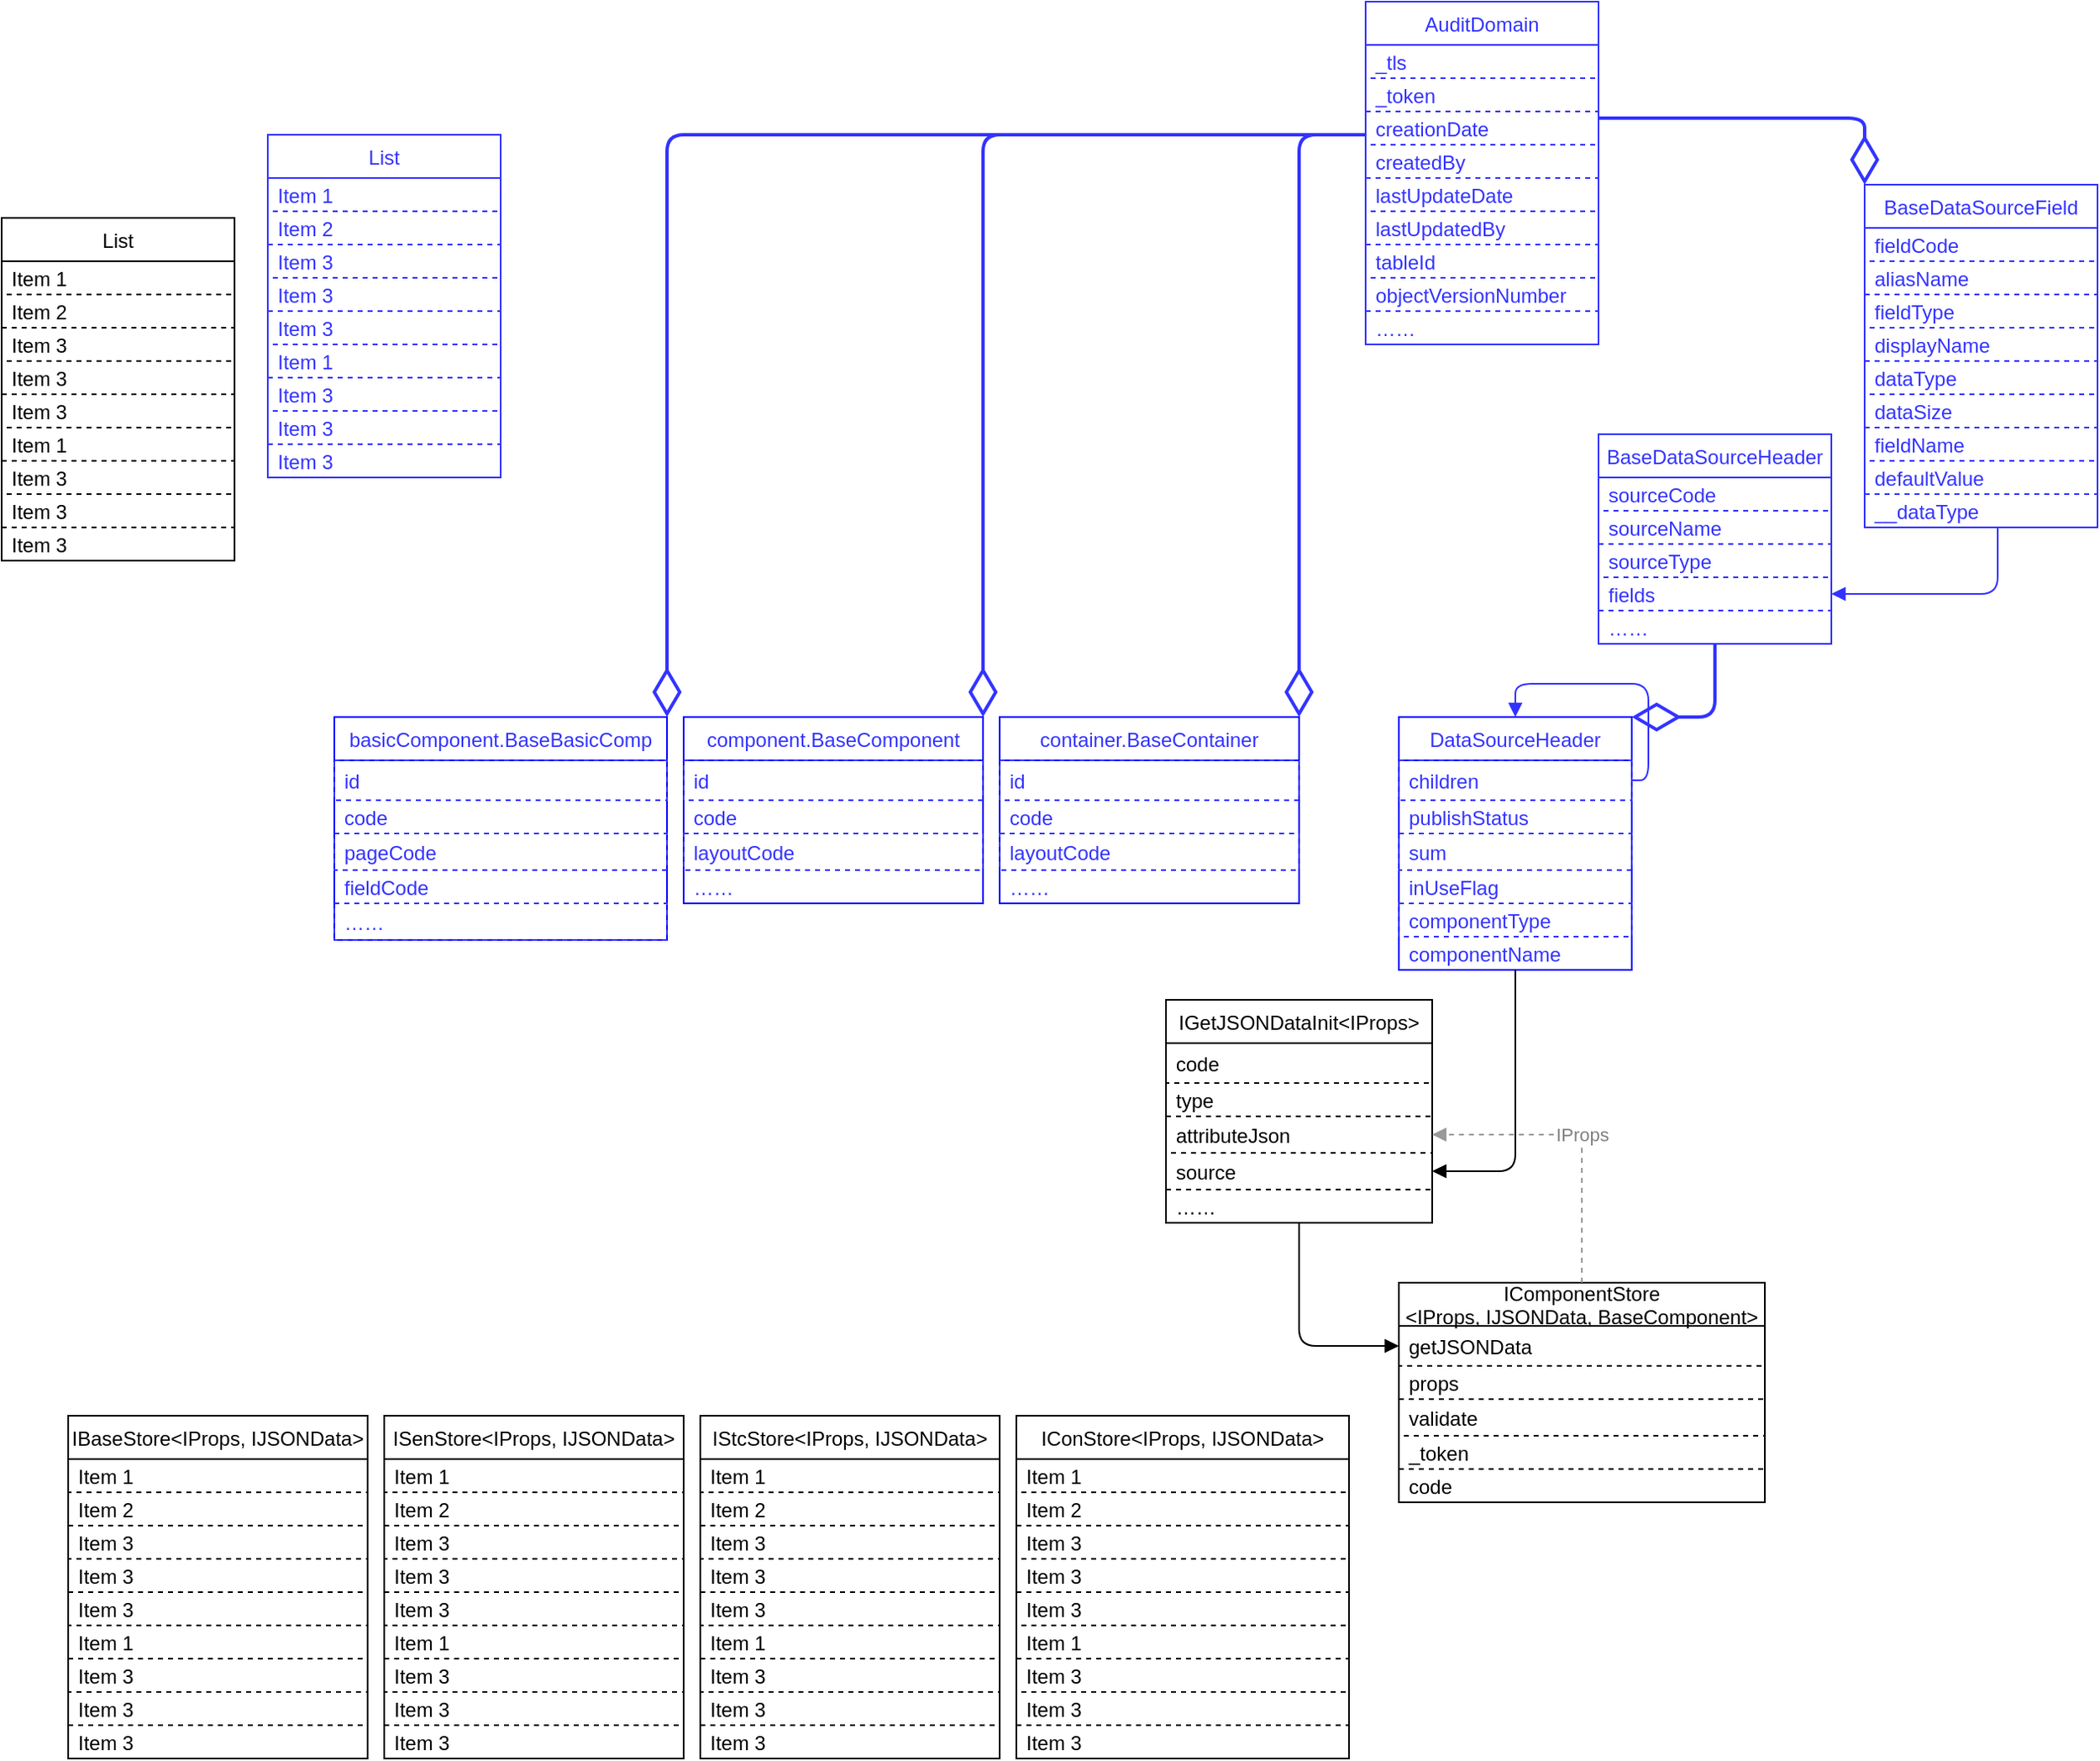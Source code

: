 <mxfile version="14.1.2" type="github">
  <diagram id="7AuxMojkvwGw2Cx3bqcZ" name="Page-1">
    <mxGraphModel dx="2247" dy="1885" grid="1" gridSize="10" guides="1" tooltips="1" connect="1" arrows="1" fold="1" page="1" pageScale="1" pageWidth="827" pageHeight="1169" math="0" shadow="0">
      <root>
        <mxCell id="0" />
        <mxCell id="1" parent="0" />
        <mxCell id="WyFafbCMrrmnB4Sx1nhN-28" value="List" style="swimlane;fontStyle=0;childLayout=stackLayout;horizontal=1;startSize=26;fillColor=none;horizontalStack=0;resizeParent=1;resizeParentMax=0;resizeLast=0;collapsible=1;marginBottom=0;" parent="1" vertex="1">
          <mxGeometry x="-480" y="-140" width="140" height="206" as="geometry" />
        </mxCell>
        <mxCell id="WyFafbCMrrmnB4Sx1nhN-29" value="Item 1" style="text;fillColor=none;align=left;verticalAlign=middle;spacingLeft=4;spacingRight=4;overflow=hidden;rotatable=0;points=[[0,0.5],[1,0.5]];portConstraint=eastwest;dashed=1;strokeColor=#000000;" parent="WyFafbCMrrmnB4Sx1nhN-28" vertex="1">
          <mxGeometry y="26" width="140" height="20" as="geometry" />
        </mxCell>
        <mxCell id="WyFafbCMrrmnB4Sx1nhN-30" value="Item 2" style="text;strokeColor=none;fillColor=none;align=left;verticalAlign=middle;spacingLeft=4;spacingRight=4;overflow=hidden;rotatable=0;points=[[0,0.5],[1,0.5]];portConstraint=eastwest;" parent="WyFafbCMrrmnB4Sx1nhN-28" vertex="1">
          <mxGeometry y="46" width="140" height="20" as="geometry" />
        </mxCell>
        <mxCell id="WyFafbCMrrmnB4Sx1nhN-31" value="Item 3" style="text;fillColor=none;align=left;verticalAlign=middle;spacingLeft=4;spacingRight=4;overflow=hidden;rotatable=0;points=[[0,0.5],[1,0.5]];portConstraint=eastwest;dashed=1;strokeColor=#000000;" parent="WyFafbCMrrmnB4Sx1nhN-28" vertex="1">
          <mxGeometry y="66" width="140" height="20" as="geometry" />
        </mxCell>
        <mxCell id="WyFafbCMrrmnB4Sx1nhN-37" value="Item 3" style="text;strokeColor=none;fillColor=none;align=left;verticalAlign=middle;spacingLeft=4;spacingRight=4;overflow=hidden;rotatable=0;points=[[0,0.5],[1,0.5]];portConstraint=eastwest;" parent="WyFafbCMrrmnB4Sx1nhN-28" vertex="1">
          <mxGeometry y="86" width="140" height="20" as="geometry" />
        </mxCell>
        <mxCell id="WyFafbCMrrmnB4Sx1nhN-38" value="Item 3" style="text;fillColor=none;align=left;verticalAlign=middle;spacingLeft=4;spacingRight=4;overflow=hidden;rotatable=0;points=[[0,0.5],[1,0.5]];portConstraint=eastwest;dashed=1;strokeColor=#000000;" parent="WyFafbCMrrmnB4Sx1nhN-28" vertex="1">
          <mxGeometry y="106" width="140" height="20" as="geometry" />
        </mxCell>
        <mxCell id="WyFafbCMrrmnB4Sx1nhN-87" value="Item 1" style="text;strokeColor=none;fillColor=none;align=left;verticalAlign=middle;spacingLeft=4;spacingRight=4;overflow=hidden;rotatable=0;points=[[0,0.5],[1,0.5]];portConstraint=eastwest;dashed=1;" parent="WyFafbCMrrmnB4Sx1nhN-28" vertex="1">
          <mxGeometry y="126" width="140" height="20" as="geometry" />
        </mxCell>
        <mxCell id="WyFafbCMrrmnB4Sx1nhN-88" value="Item 3" style="text;fillColor=none;align=left;verticalAlign=middle;spacingLeft=4;spacingRight=4;overflow=hidden;rotatable=0;points=[[0,0.5],[1,0.5]];portConstraint=eastwest;dashed=1;strokeColor=#000000;" parent="WyFafbCMrrmnB4Sx1nhN-28" vertex="1">
          <mxGeometry y="146" width="140" height="20" as="geometry" />
        </mxCell>
        <mxCell id="WyFafbCMrrmnB4Sx1nhN-39" value="Item 3" style="text;strokeColor=none;fillColor=none;align=left;verticalAlign=middle;spacingLeft=4;spacingRight=4;overflow=hidden;rotatable=0;points=[[0,0.5],[1,0.5]];portConstraint=eastwest;" parent="WyFafbCMrrmnB4Sx1nhN-28" vertex="1">
          <mxGeometry y="166" width="140" height="20" as="geometry" />
        </mxCell>
        <mxCell id="WyFafbCMrrmnB4Sx1nhN-52" value="Item 3" style="text;fillColor=none;align=left;verticalAlign=middle;spacingLeft=4;spacingRight=4;overflow=hidden;rotatable=0;points=[[0,0.5],[1,0.5]];portConstraint=eastwest;dashed=1;strokeColor=#000000;" parent="WyFafbCMrrmnB4Sx1nhN-28" vertex="1">
          <mxGeometry y="186" width="140" height="20" as="geometry" />
        </mxCell>
        <mxCell id="WyFafbCMrrmnB4Sx1nhN-40" value="IComponentStore&#xa;&lt;IProps, IJSONData, BaseComponent&gt;" style="swimlane;fontStyle=0;childLayout=stackLayout;horizontal=1;startSize=26;fillColor=none;horizontalStack=0;resizeParent=1;resizeParentMax=0;resizeLast=0;collapsible=1;marginBottom=0;glass=0;shadow=0;sketch=0;rounded=0;" parent="1" vertex="1">
          <mxGeometry x="360" y="500" width="220" height="132" as="geometry" />
        </mxCell>
        <mxCell id="WyFafbCMrrmnB4Sx1nhN-41" value="getJSONData" style="text;fillColor=none;align=left;verticalAlign=middle;spacingLeft=4;spacingRight=4;overflow=hidden;rotatable=0;points=[[0,0.5],[1,0.5]];portConstraint=eastwest;dashed=1;perimeterSpacing=0;strokeColor=#000000;" parent="WyFafbCMrrmnB4Sx1nhN-40" vertex="1">
          <mxGeometry y="26" width="220" height="24" as="geometry" />
        </mxCell>
        <mxCell id="WyFafbCMrrmnB4Sx1nhN-42" value="props" style="text;fillColor=none;align=left;verticalAlign=middle;spacingLeft=4;spacingRight=4;overflow=hidden;rotatable=0;points=[[0,0.5],[1,0.5]];portConstraint=eastwest;dashed=1;" parent="WyFafbCMrrmnB4Sx1nhN-40" vertex="1">
          <mxGeometry y="50" width="220" height="20" as="geometry" />
        </mxCell>
        <mxCell id="WyFafbCMrrmnB4Sx1nhN-43" value="validate" style="text;fillColor=none;align=left;verticalAlign=middle;spacingLeft=4;spacingRight=4;overflow=hidden;rotatable=0;points=[[0,0.5],[1,0.5]];portConstraint=eastwest;dashed=1;strokeColor=#000000;" parent="WyFafbCMrrmnB4Sx1nhN-40" vertex="1">
          <mxGeometry y="70" width="220" height="22" as="geometry" />
        </mxCell>
        <mxCell id="WyFafbCMrrmnB4Sx1nhN-44" value="_token" style="text;fillColor=none;align=left;verticalAlign=middle;spacingLeft=4;spacingRight=4;overflow=hidden;rotatable=0;points=[[0,0.5],[1,0.5]];portConstraint=eastwest;dashed=1;" parent="WyFafbCMrrmnB4Sx1nhN-40" vertex="1">
          <mxGeometry y="92" width="220" height="20" as="geometry" />
        </mxCell>
        <mxCell id="WyFafbCMrrmnB4Sx1nhN-45" value="code" style="text;fillColor=none;align=left;verticalAlign=middle;spacingLeft=4;spacingRight=4;overflow=hidden;rotatable=0;points=[[0,0.5],[1,0.5]];portConstraint=eastwest;dashed=1;strokeColor=#000000;" parent="WyFafbCMrrmnB4Sx1nhN-40" vertex="1">
          <mxGeometry y="112" width="220" height="20" as="geometry" />
        </mxCell>
        <mxCell id="WyFafbCMrrmnB4Sx1nhN-54" value="IGetJSONDataInit&lt;IProps&gt;" style="swimlane;fontStyle=0;childLayout=stackLayout;horizontal=1;startSize=26;fillColor=none;horizontalStack=0;resizeParent=1;resizeParentMax=0;resizeLast=0;collapsible=1;marginBottom=0;" parent="1" vertex="1">
          <mxGeometry x="220" y="330" width="160" height="134" as="geometry" />
        </mxCell>
        <mxCell id="WyFafbCMrrmnB4Sx1nhN-55" value="code" style="text;fillColor=none;align=left;verticalAlign=middle;spacingLeft=4;spacingRight=4;overflow=hidden;rotatable=0;points=[[0,0.5],[1,0.5]];portConstraint=eastwest;dashed=1;strokeColor=#000000;" parent="WyFafbCMrrmnB4Sx1nhN-54" vertex="1">
          <mxGeometry y="26" width="160" height="24" as="geometry" />
        </mxCell>
        <mxCell id="WyFafbCMrrmnB4Sx1nhN-56" value="type" style="text;strokeColor=none;fillColor=none;align=left;verticalAlign=middle;spacingLeft=4;spacingRight=4;overflow=hidden;rotatable=0;points=[[0,0.5],[1,0.5]];portConstraint=eastwest;" parent="WyFafbCMrrmnB4Sx1nhN-54" vertex="1">
          <mxGeometry y="50" width="160" height="20" as="geometry" />
        </mxCell>
        <mxCell id="WyFafbCMrrmnB4Sx1nhN-57" value="attributeJson" style="text;fillColor=none;align=left;verticalAlign=middle;spacingLeft=4;spacingRight=4;overflow=hidden;rotatable=0;points=[[0,0.5],[1,0.5]];portConstraint=eastwest;dashed=1;strokeColor=#000000;" parent="WyFafbCMrrmnB4Sx1nhN-54" vertex="1">
          <mxGeometry y="70" width="160" height="22" as="geometry" />
        </mxCell>
        <mxCell id="WyFafbCMrrmnB4Sx1nhN-68" value="source" style="text;strokeColor=none;fillColor=none;align=left;verticalAlign=middle;spacingLeft=4;spacingRight=4;overflow=hidden;rotatable=0;points=[[0,0.5],[1,0.5]];portConstraint=eastwest;" parent="WyFafbCMrrmnB4Sx1nhN-54" vertex="1">
          <mxGeometry y="92" width="160" height="22" as="geometry" />
        </mxCell>
        <mxCell id="WyFafbCMrrmnB4Sx1nhN-61" value="……" style="text;fillColor=none;align=left;verticalAlign=middle;spacingLeft=4;spacingRight=4;overflow=hidden;rotatable=0;points=[[0,0.5],[1,0.5]];portConstraint=eastwest;dashed=1;strokeColor=#000000;" parent="WyFafbCMrrmnB4Sx1nhN-54" vertex="1">
          <mxGeometry y="114" width="160" height="20" as="geometry" />
        </mxCell>
        <mxCell id="WyFafbCMrrmnB4Sx1nhN-63" value="IProps" style="endArrow=block;endFill=1;endSize=6;html=1;exitX=0.5;exitY=0;exitDx=0;exitDy=0;dashed=1;fontColor=#808080;edgeStyle=orthogonalEdgeStyle;strokeColor=#999999;" parent="1" source="WyFafbCMrrmnB4Sx1nhN-40" target="WyFafbCMrrmnB4Sx1nhN-57" edge="1">
          <mxGeometry width="100" relative="1" as="geometry">
            <mxPoint y="371" as="sourcePoint" />
            <mxPoint x="120" y="370" as="targetPoint" />
          </mxGeometry>
        </mxCell>
        <mxCell id="WyFafbCMrrmnB4Sx1nhN-64" value="" style="endArrow=block;endFill=1;endSize=6;html=1;edgeStyle=orthogonalEdgeStyle;" parent="1" source="WyFafbCMrrmnB4Sx1nhN-54" target="WyFafbCMrrmnB4Sx1nhN-41" edge="1">
          <mxGeometry width="100" relative="1" as="geometry">
            <mxPoint x="240" y="571" as="sourcePoint" />
            <mxPoint x="300" y="571" as="targetPoint" />
          </mxGeometry>
        </mxCell>
        <object label="DataSourceHeader" cc="cc" id="WyFafbCMrrmnB4Sx1nhN-75">
          <mxCell style="swimlane;fontStyle=0;childLayout=stackLayout;horizontal=1;startSize=26;fillColor=none;horizontalStack=0;resizeParent=1;resizeParentMax=0;resizeLast=0;collapsible=1;marginBottom=0;strokeColor=#0000FF;fontColor=#3333FF;" parent="1" vertex="1">
            <mxGeometry x="360" y="160" width="140" height="152" as="geometry" />
          </mxCell>
        </object>
        <mxCell id="WyFafbCMrrmnB4Sx1nhN-76" value="children" style="text;fillColor=none;align=left;verticalAlign=middle;spacingLeft=4;spacingRight=4;overflow=hidden;rotatable=0;points=[[0,0.5],[1,0.5]];portConstraint=eastwest;fontColor=#3333FF;dashed=1;strokeColor=#3333FF;" parent="WyFafbCMrrmnB4Sx1nhN-75" vertex="1">
          <mxGeometry y="26" width="140" height="24" as="geometry" />
        </mxCell>
        <mxCell id="WyFafbCMrrmnB4Sx1nhN-77" value="publishStatus" style="text;strokeColor=none;fillColor=none;align=left;verticalAlign=middle;spacingLeft=4;spacingRight=4;overflow=hidden;rotatable=0;points=[[0,0.5],[1,0.5]];portConstraint=eastwest;fontColor=#3333FF;" parent="WyFafbCMrrmnB4Sx1nhN-75" vertex="1">
          <mxGeometry y="50" width="140" height="20" as="geometry" />
        </mxCell>
        <mxCell id="WyFafbCMrrmnB4Sx1nhN-78" value="sum" style="text;fillColor=none;align=left;verticalAlign=middle;spacingLeft=4;spacingRight=4;overflow=hidden;rotatable=0;points=[[0,0.5],[1,0.5]];portConstraint=eastwest;fontColor=#3333FF;dashed=1;strokeColor=#3333FF;" parent="WyFafbCMrrmnB4Sx1nhN-75" vertex="1">
          <mxGeometry y="70" width="140" height="22" as="geometry" />
        </mxCell>
        <mxCell id="WyFafbCMrrmnB4Sx1nhN-79" value="inUseFlag" style="text;strokeColor=none;fillColor=none;align=left;verticalAlign=middle;spacingLeft=4;spacingRight=4;overflow=hidden;rotatable=0;points=[[0,0.5],[1,0.5]];portConstraint=eastwest;fontColor=#3333FF;" parent="WyFafbCMrrmnB4Sx1nhN-75" vertex="1">
          <mxGeometry y="92" width="140" height="20" as="geometry" />
        </mxCell>
        <mxCell id="WyFafbCMrrmnB4Sx1nhN-80" value="componentType" style="text;fillColor=none;align=left;verticalAlign=middle;spacingLeft=4;spacingRight=4;overflow=hidden;rotatable=0;points=[[0,0.5],[1,0.5]];portConstraint=eastwest;fontColor=#3333FF;dashed=1;strokeColor=#3333FF;" parent="WyFafbCMrrmnB4Sx1nhN-75" vertex="1">
          <mxGeometry y="112" width="140" height="20" as="geometry" />
        </mxCell>
        <mxCell id="WyFafbCMrrmnB4Sx1nhN-81" value="componentName" style="text;strokeColor=none;fillColor=none;align=left;verticalAlign=middle;spacingLeft=4;spacingRight=4;overflow=hidden;rotatable=0;points=[[0,0.5],[1,0.5]];portConstraint=eastwest;fontColor=#3333FF;" parent="WyFafbCMrrmnB4Sx1nhN-75" vertex="1">
          <mxGeometry y="132" width="140" height="20" as="geometry" />
        </mxCell>
        <mxCell id="C_I1JzvXgC_tI_1EkkCS-12" value="" style="endArrow=block;endFill=1;endSize=6;html=1;edgeStyle=orthogonalEdgeStyle;strokeColor=#3333FF;exitX=1;exitY=0.5;exitDx=0;exitDy=0;" edge="1" parent="WyFafbCMrrmnB4Sx1nhN-75" source="WyFafbCMrrmnB4Sx1nhN-76" target="WyFafbCMrrmnB4Sx1nhN-75">
          <mxGeometry width="100" relative="1" as="geometry">
            <mxPoint x="80" y="162" as="sourcePoint" />
            <mxPoint x="30" y="343" as="targetPoint" />
            <Array as="points">
              <mxPoint x="150" y="38" />
              <mxPoint x="150" y="-20" />
              <mxPoint x="70" y="-20" />
            </Array>
          </mxGeometry>
        </mxCell>
        <mxCell id="C_I1JzvXgC_tI_1EkkCS-1" value="List" style="swimlane;fontStyle=0;childLayout=stackLayout;horizontal=1;startSize=26;fillColor=none;horizontalStack=0;resizeParent=1;resizeParentMax=0;resizeLast=0;collapsible=1;marginBottom=0;fontColor=#3333FF;strokeColor=#3333FF;" vertex="1" parent="1">
          <mxGeometry x="-320" y="-190" width="140" height="206" as="geometry" />
        </mxCell>
        <mxCell id="C_I1JzvXgC_tI_1EkkCS-2" value="Item 1" style="text;fillColor=none;align=left;verticalAlign=middle;spacingLeft=4;spacingRight=4;overflow=hidden;rotatable=0;points=[[0,0.5],[1,0.5]];portConstraint=eastwest;dashed=1;fontColor=#3333FF;strokeColor=#3333FF;" vertex="1" parent="C_I1JzvXgC_tI_1EkkCS-1">
          <mxGeometry y="26" width="140" height="20" as="geometry" />
        </mxCell>
        <mxCell id="C_I1JzvXgC_tI_1EkkCS-3" value="Item 2" style="text;fillColor=none;align=left;verticalAlign=middle;spacingLeft=4;spacingRight=4;overflow=hidden;rotatable=0;points=[[0,0.5],[1,0.5]];portConstraint=eastwest;fontColor=#3333FF;" vertex="1" parent="C_I1JzvXgC_tI_1EkkCS-1">
          <mxGeometry y="46" width="140" height="20" as="geometry" />
        </mxCell>
        <mxCell id="C_I1JzvXgC_tI_1EkkCS-4" value="Item 3" style="text;fillColor=none;align=left;verticalAlign=middle;spacingLeft=4;spacingRight=4;overflow=hidden;rotatable=0;points=[[0,0.5],[1,0.5]];portConstraint=eastwest;dashed=1;fontColor=#3333FF;strokeColor=#3333FF;" vertex="1" parent="C_I1JzvXgC_tI_1EkkCS-1">
          <mxGeometry y="66" width="140" height="20" as="geometry" />
        </mxCell>
        <mxCell id="C_I1JzvXgC_tI_1EkkCS-5" value="Item 3" style="text;fillColor=none;align=left;verticalAlign=middle;spacingLeft=4;spacingRight=4;overflow=hidden;rotatable=0;points=[[0,0.5],[1,0.5]];portConstraint=eastwest;fontColor=#3333FF;" vertex="1" parent="C_I1JzvXgC_tI_1EkkCS-1">
          <mxGeometry y="86" width="140" height="20" as="geometry" />
        </mxCell>
        <mxCell id="C_I1JzvXgC_tI_1EkkCS-6" value="Item 3" style="text;fillColor=none;align=left;verticalAlign=middle;spacingLeft=4;spacingRight=4;overflow=hidden;rotatable=0;points=[[0,0.5],[1,0.5]];portConstraint=eastwest;dashed=1;fontColor=#3333FF;strokeColor=#3333FF;" vertex="1" parent="C_I1JzvXgC_tI_1EkkCS-1">
          <mxGeometry y="106" width="140" height="20" as="geometry" />
        </mxCell>
        <mxCell id="C_I1JzvXgC_tI_1EkkCS-7" value="Item 1" style="text;fillColor=none;align=left;verticalAlign=middle;spacingLeft=4;spacingRight=4;overflow=hidden;rotatable=0;points=[[0,0.5],[1,0.5]];portConstraint=eastwest;dashed=1;fontColor=#3333FF;" vertex="1" parent="C_I1JzvXgC_tI_1EkkCS-1">
          <mxGeometry y="126" width="140" height="20" as="geometry" />
        </mxCell>
        <mxCell id="C_I1JzvXgC_tI_1EkkCS-8" value="Item 3" style="text;fillColor=none;align=left;verticalAlign=middle;spacingLeft=4;spacingRight=4;overflow=hidden;rotatable=0;points=[[0,0.5],[1,0.5]];portConstraint=eastwest;dashed=1;fontColor=#3333FF;strokeColor=#3333FF;" vertex="1" parent="C_I1JzvXgC_tI_1EkkCS-1">
          <mxGeometry y="146" width="140" height="20" as="geometry" />
        </mxCell>
        <mxCell id="C_I1JzvXgC_tI_1EkkCS-9" value="Item 3" style="text;fillColor=none;align=left;verticalAlign=middle;spacingLeft=4;spacingRight=4;overflow=hidden;rotatable=0;points=[[0,0.5],[1,0.5]];portConstraint=eastwest;fontColor=#3333FF;" vertex="1" parent="C_I1JzvXgC_tI_1EkkCS-1">
          <mxGeometry y="166" width="140" height="20" as="geometry" />
        </mxCell>
        <mxCell id="C_I1JzvXgC_tI_1EkkCS-10" value="Item 3" style="text;fillColor=none;align=left;verticalAlign=middle;spacingLeft=4;spacingRight=4;overflow=hidden;rotatable=0;points=[[0,0.5],[1,0.5]];portConstraint=eastwest;dashed=1;fontColor=#3333FF;strokeColor=#3333FF;" vertex="1" parent="C_I1JzvXgC_tI_1EkkCS-1">
          <mxGeometry y="186" width="140" height="20" as="geometry" />
        </mxCell>
        <mxCell id="C_I1JzvXgC_tI_1EkkCS-11" value="" style="endArrow=block;endFill=1;endSize=6;html=1;edgeStyle=orthogonalEdgeStyle;entryX=1;entryY=0.5;entryDx=0;entryDy=0;" edge="1" parent="1" source="WyFafbCMrrmnB4Sx1nhN-75" target="WyFafbCMrrmnB4Sx1nhN-68">
          <mxGeometry width="100" relative="1" as="geometry">
            <mxPoint x="310" y="444" as="sourcePoint" />
            <mxPoint x="240" y="528" as="targetPoint" />
          </mxGeometry>
        </mxCell>
        <mxCell id="C_I1JzvXgC_tI_1EkkCS-14" value="BaseDataSourceHeader" style="swimlane;fontStyle=0;childLayout=stackLayout;horizontal=1;startSize=26;fillColor=none;horizontalStack=0;resizeParent=1;resizeParentMax=0;resizeLast=0;collapsible=1;marginBottom=0;fontColor=#3333FF;strokeColor=#3333FF;" vertex="1" parent="1">
          <mxGeometry x="480" y="-10" width="140" height="126" as="geometry" />
        </mxCell>
        <mxCell id="C_I1JzvXgC_tI_1EkkCS-15" value="sourceCode" style="text;fillColor=none;align=left;verticalAlign=middle;spacingLeft=4;spacingRight=4;overflow=hidden;rotatable=0;points=[[0,0.5],[1,0.5]];portConstraint=eastwest;dashed=1;fontColor=#3333FF;strokeColor=#3333FF;" vertex="1" parent="C_I1JzvXgC_tI_1EkkCS-14">
          <mxGeometry y="26" width="140" height="20" as="geometry" />
        </mxCell>
        <mxCell id="C_I1JzvXgC_tI_1EkkCS-16" value="sourceName" style="text;fillColor=none;align=left;verticalAlign=middle;spacingLeft=4;spacingRight=4;overflow=hidden;rotatable=0;points=[[0,0.5],[1,0.5]];portConstraint=eastwest;fontColor=#3333FF;" vertex="1" parent="C_I1JzvXgC_tI_1EkkCS-14">
          <mxGeometry y="46" width="140" height="20" as="geometry" />
        </mxCell>
        <mxCell id="C_I1JzvXgC_tI_1EkkCS-17" value="sourceType" style="text;fillColor=none;align=left;verticalAlign=middle;spacingLeft=4;spacingRight=4;overflow=hidden;rotatable=0;points=[[0,0.5],[1,0.5]];portConstraint=eastwest;dashed=1;fontColor=#3333FF;strokeColor=#3333FF;" vertex="1" parent="C_I1JzvXgC_tI_1EkkCS-14">
          <mxGeometry y="66" width="140" height="20" as="geometry" />
        </mxCell>
        <mxCell id="C_I1JzvXgC_tI_1EkkCS-18" value="fields" style="text;fillColor=none;align=left;verticalAlign=middle;spacingLeft=4;spacingRight=4;overflow=hidden;rotatable=0;points=[[0,0.5],[1,0.5]];portConstraint=eastwest;fontColor=#3333FF;" vertex="1" parent="C_I1JzvXgC_tI_1EkkCS-14">
          <mxGeometry y="86" width="140" height="20" as="geometry" />
        </mxCell>
        <mxCell id="C_I1JzvXgC_tI_1EkkCS-19" value="……" style="text;fillColor=none;align=left;verticalAlign=middle;spacingLeft=4;spacingRight=4;overflow=hidden;rotatable=0;points=[[0,0.5],[1,0.5]];portConstraint=eastwest;dashed=1;fontColor=#3333FF;strokeColor=#3333FF;" vertex="1" parent="C_I1JzvXgC_tI_1EkkCS-14">
          <mxGeometry y="106" width="140" height="20" as="geometry" />
        </mxCell>
        <mxCell id="C_I1JzvXgC_tI_1EkkCS-38" value="" style="endArrow=diamondThin;endFill=0;endSize=24;html=1;strokeWidth=2;fontColor=#808080;edgeStyle=orthogonalEdgeStyle;strokeColor=#3333FF;entryX=1;entryY=0;entryDx=0;entryDy=0;" edge="1" parent="1" source="C_I1JzvXgC_tI_1EkkCS-14" target="WyFafbCMrrmnB4Sx1nhN-75">
          <mxGeometry width="160" relative="1" as="geometry">
            <mxPoint x="50" y="293.556" as="sourcePoint" />
            <mxPoint x="210" y="290" as="targetPoint" />
            <Array as="points">
              <mxPoint x="550" y="160" />
            </Array>
          </mxGeometry>
        </mxCell>
        <mxCell id="C_I1JzvXgC_tI_1EkkCS-39" value="BaseDataSourceField" style="swimlane;fontStyle=0;childLayout=stackLayout;horizontal=1;startSize=26;fillColor=none;horizontalStack=0;resizeParent=1;resizeParentMax=0;resizeLast=0;collapsible=1;marginBottom=0;fontColor=#3333FF;strokeColor=#3333FF;" vertex="1" parent="1">
          <mxGeometry x="640" y="-160" width="140" height="206" as="geometry" />
        </mxCell>
        <mxCell id="C_I1JzvXgC_tI_1EkkCS-40" value="fieldCode" style="text;fillColor=none;align=left;verticalAlign=middle;spacingLeft=4;spacingRight=4;overflow=hidden;rotatable=0;points=[[0,0.5],[1,0.5]];portConstraint=eastwest;dashed=1;fontColor=#3333FF;strokeColor=#3333FF;" vertex="1" parent="C_I1JzvXgC_tI_1EkkCS-39">
          <mxGeometry y="26" width="140" height="20" as="geometry" />
        </mxCell>
        <mxCell id="C_I1JzvXgC_tI_1EkkCS-41" value="aliasName" style="text;fillColor=none;align=left;verticalAlign=middle;spacingLeft=4;spacingRight=4;overflow=hidden;rotatable=0;points=[[0,0.5],[1,0.5]];portConstraint=eastwest;fontColor=#3333FF;" vertex="1" parent="C_I1JzvXgC_tI_1EkkCS-39">
          <mxGeometry y="46" width="140" height="20" as="geometry" />
        </mxCell>
        <mxCell id="C_I1JzvXgC_tI_1EkkCS-42" value="fieldType" style="text;fillColor=none;align=left;verticalAlign=middle;spacingLeft=4;spacingRight=4;overflow=hidden;rotatable=0;points=[[0,0.5],[1,0.5]];portConstraint=eastwest;dashed=1;fontColor=#3333FF;strokeColor=#3333FF;" vertex="1" parent="C_I1JzvXgC_tI_1EkkCS-39">
          <mxGeometry y="66" width="140" height="20" as="geometry" />
        </mxCell>
        <mxCell id="C_I1JzvXgC_tI_1EkkCS-43" value="displayName" style="text;fillColor=none;align=left;verticalAlign=middle;spacingLeft=4;spacingRight=4;overflow=hidden;rotatable=0;points=[[0,0.5],[1,0.5]];portConstraint=eastwest;fontColor=#3333FF;" vertex="1" parent="C_I1JzvXgC_tI_1EkkCS-39">
          <mxGeometry y="86" width="140" height="20" as="geometry" />
        </mxCell>
        <mxCell id="C_I1JzvXgC_tI_1EkkCS-44" value="dataType" style="text;fillColor=none;align=left;verticalAlign=middle;spacingLeft=4;spacingRight=4;overflow=hidden;rotatable=0;points=[[0,0.5],[1,0.5]];portConstraint=eastwest;dashed=1;fontColor=#3333FF;strokeColor=#3333FF;" vertex="1" parent="C_I1JzvXgC_tI_1EkkCS-39">
          <mxGeometry y="106" width="140" height="20" as="geometry" />
        </mxCell>
        <mxCell id="C_I1JzvXgC_tI_1EkkCS-45" value="dataSize" style="text;fillColor=none;align=left;verticalAlign=middle;spacingLeft=4;spacingRight=4;overflow=hidden;rotatable=0;points=[[0,0.5],[1,0.5]];portConstraint=eastwest;dashed=1;fontColor=#3333FF;" vertex="1" parent="C_I1JzvXgC_tI_1EkkCS-39">
          <mxGeometry y="126" width="140" height="20" as="geometry" />
        </mxCell>
        <mxCell id="C_I1JzvXgC_tI_1EkkCS-46" value="fieldName" style="text;fillColor=none;align=left;verticalAlign=middle;spacingLeft=4;spacingRight=4;overflow=hidden;rotatable=0;points=[[0,0.5],[1,0.5]];portConstraint=eastwest;dashed=1;fontColor=#3333FF;strokeColor=#3333FF;" vertex="1" parent="C_I1JzvXgC_tI_1EkkCS-39">
          <mxGeometry y="146" width="140" height="20" as="geometry" />
        </mxCell>
        <mxCell id="C_I1JzvXgC_tI_1EkkCS-47" value="defaultValue" style="text;fillColor=none;align=left;verticalAlign=middle;spacingLeft=4;spacingRight=4;overflow=hidden;rotatable=0;points=[[0,0.5],[1,0.5]];portConstraint=eastwest;fontColor=#3333FF;" vertex="1" parent="C_I1JzvXgC_tI_1EkkCS-39">
          <mxGeometry y="166" width="140" height="20" as="geometry" />
        </mxCell>
        <mxCell id="C_I1JzvXgC_tI_1EkkCS-48" value="__dataType" style="text;fillColor=none;align=left;verticalAlign=middle;spacingLeft=4;spacingRight=4;overflow=hidden;rotatable=0;points=[[0,0.5],[1,0.5]];portConstraint=eastwest;dashed=1;fontColor=#3333FF;strokeColor=#3333FF;" vertex="1" parent="C_I1JzvXgC_tI_1EkkCS-39">
          <mxGeometry y="186" width="140" height="20" as="geometry" />
        </mxCell>
        <mxCell id="C_I1JzvXgC_tI_1EkkCS-49" value="" style="endArrow=block;endFill=1;endSize=6;html=1;edgeStyle=orthogonalEdgeStyle;strokeColor=#3333FF;" edge="1" parent="1" source="C_I1JzvXgC_tI_1EkkCS-39" target="C_I1JzvXgC_tI_1EkkCS-18">
          <mxGeometry width="100" relative="1" as="geometry">
            <mxPoint x="510" y="178" as="sourcePoint" />
            <mxPoint x="440" y="140" as="targetPoint" />
            <Array as="points">
              <mxPoint x="720" y="86" />
            </Array>
          </mxGeometry>
        </mxCell>
        <mxCell id="C_I1JzvXgC_tI_1EkkCS-51" value="AuditDomain" style="swimlane;fontStyle=0;childLayout=stackLayout;horizontal=1;startSize=26;fillColor=none;horizontalStack=0;resizeParent=1;resizeParentMax=0;resizeLast=0;collapsible=1;marginBottom=0;fontColor=#3333FF;strokeColor=#3333FF;" vertex="1" parent="1">
          <mxGeometry x="340" y="-270" width="140" height="206" as="geometry" />
        </mxCell>
        <mxCell id="C_I1JzvXgC_tI_1EkkCS-52" value="_tls" style="text;fillColor=none;align=left;verticalAlign=middle;spacingLeft=4;spacingRight=4;overflow=hidden;rotatable=0;points=[[0,0.5],[1,0.5]];portConstraint=eastwest;dashed=1;fontColor=#3333FF;strokeColor=#3333FF;" vertex="1" parent="C_I1JzvXgC_tI_1EkkCS-51">
          <mxGeometry y="26" width="140" height="20" as="geometry" />
        </mxCell>
        <mxCell id="C_I1JzvXgC_tI_1EkkCS-53" value="_token" style="text;fillColor=none;align=left;verticalAlign=middle;spacingLeft=4;spacingRight=4;overflow=hidden;rotatable=0;points=[[0,0.5],[1,0.5]];portConstraint=eastwest;fontColor=#3333FF;" vertex="1" parent="C_I1JzvXgC_tI_1EkkCS-51">
          <mxGeometry y="46" width="140" height="20" as="geometry" />
        </mxCell>
        <mxCell id="C_I1JzvXgC_tI_1EkkCS-54" value="creationDate" style="text;fillColor=none;align=left;verticalAlign=middle;spacingLeft=4;spacingRight=4;overflow=hidden;rotatable=0;points=[[0,0.5],[1,0.5]];portConstraint=eastwest;dashed=1;fontColor=#3333FF;strokeColor=#3333FF;" vertex="1" parent="C_I1JzvXgC_tI_1EkkCS-51">
          <mxGeometry y="66" width="140" height="20" as="geometry" />
        </mxCell>
        <mxCell id="C_I1JzvXgC_tI_1EkkCS-55" value="createdBy" style="text;fillColor=none;align=left;verticalAlign=middle;spacingLeft=4;spacingRight=4;overflow=hidden;rotatable=0;points=[[0,0.5],[1,0.5]];portConstraint=eastwest;fontColor=#3333FF;" vertex="1" parent="C_I1JzvXgC_tI_1EkkCS-51">
          <mxGeometry y="86" width="140" height="20" as="geometry" />
        </mxCell>
        <mxCell id="C_I1JzvXgC_tI_1EkkCS-56" value="lastUpdateDate" style="text;fillColor=none;align=left;verticalAlign=middle;spacingLeft=4;spacingRight=4;overflow=hidden;rotatable=0;points=[[0,0.5],[1,0.5]];portConstraint=eastwest;dashed=1;fontColor=#3333FF;strokeColor=#3333FF;" vertex="1" parent="C_I1JzvXgC_tI_1EkkCS-51">
          <mxGeometry y="106" width="140" height="20" as="geometry" />
        </mxCell>
        <mxCell id="C_I1JzvXgC_tI_1EkkCS-57" value="lastUpdatedBy" style="text;fillColor=none;align=left;verticalAlign=middle;spacingLeft=4;spacingRight=4;overflow=hidden;rotatable=0;points=[[0,0.5],[1,0.5]];portConstraint=eastwest;dashed=1;fontColor=#3333FF;" vertex="1" parent="C_I1JzvXgC_tI_1EkkCS-51">
          <mxGeometry y="126" width="140" height="20" as="geometry" />
        </mxCell>
        <mxCell id="C_I1JzvXgC_tI_1EkkCS-58" value="tableId" style="text;fillColor=none;align=left;verticalAlign=middle;spacingLeft=4;spacingRight=4;overflow=hidden;rotatable=0;points=[[0,0.5],[1,0.5]];portConstraint=eastwest;dashed=1;fontColor=#3333FF;strokeColor=#3333FF;" vertex="1" parent="C_I1JzvXgC_tI_1EkkCS-51">
          <mxGeometry y="146" width="140" height="20" as="geometry" />
        </mxCell>
        <mxCell id="C_I1JzvXgC_tI_1EkkCS-59" value="objectVersionNumber" style="text;fillColor=none;align=left;verticalAlign=middle;spacingLeft=4;spacingRight=4;overflow=hidden;rotatable=0;points=[[0,0.5],[1,0.5]];portConstraint=eastwest;fontColor=#3333FF;" vertex="1" parent="C_I1JzvXgC_tI_1EkkCS-51">
          <mxGeometry y="166" width="140" height="20" as="geometry" />
        </mxCell>
        <mxCell id="C_I1JzvXgC_tI_1EkkCS-60" value="……" style="text;fillColor=none;align=left;verticalAlign=middle;spacingLeft=4;spacingRight=4;overflow=hidden;rotatable=0;points=[[0,0.5],[1,0.5]];portConstraint=eastwest;dashed=1;fontColor=#3333FF;strokeColor=#3333FF;" vertex="1" parent="C_I1JzvXgC_tI_1EkkCS-51">
          <mxGeometry y="186" width="140" height="20" as="geometry" />
        </mxCell>
        <mxCell id="C_I1JzvXgC_tI_1EkkCS-61" value="" style="endArrow=diamondThin;endFill=0;endSize=24;html=1;strokeWidth=2;fontColor=#808080;edgeStyle=orthogonalEdgeStyle;strokeColor=#3333FF;entryX=0;entryY=0;entryDx=0;entryDy=0;" edge="1" parent="1" source="C_I1JzvXgC_tI_1EkkCS-51" target="C_I1JzvXgC_tI_1EkkCS-39">
          <mxGeometry width="160" relative="1" as="geometry">
            <mxPoint x="560" y="126" as="sourcePoint" />
            <mxPoint x="510" y="180" as="targetPoint" />
            <Array as="points">
              <mxPoint x="640" y="-200" />
            </Array>
          </mxGeometry>
        </mxCell>
        <object label="component.BaseComponent" cc="cc" id="C_I1JzvXgC_tI_1EkkCS-62">
          <mxCell style="swimlane;fontStyle=0;childLayout=stackLayout;horizontal=1;startSize=26;fillColor=none;horizontalStack=0;resizeParent=1;resizeParentMax=0;resizeLast=0;collapsible=1;marginBottom=0;strokeColor=#0000FF;fontColor=#3333FF;" vertex="1" parent="1">
            <mxGeometry x="-70" y="160" width="180" height="112" as="geometry" />
          </mxCell>
        </object>
        <mxCell id="C_I1JzvXgC_tI_1EkkCS-63" value="id" style="text;fillColor=none;align=left;verticalAlign=middle;spacingLeft=4;spacingRight=4;overflow=hidden;rotatable=0;points=[[0,0.5],[1,0.5]];portConstraint=eastwest;fontColor=#3333FF;dashed=1;strokeColor=#3333FF;" vertex="1" parent="C_I1JzvXgC_tI_1EkkCS-62">
          <mxGeometry y="26" width="180" height="24" as="geometry" />
        </mxCell>
        <mxCell id="C_I1JzvXgC_tI_1EkkCS-64" value="code" style="text;strokeColor=none;fillColor=none;align=left;verticalAlign=middle;spacingLeft=4;spacingRight=4;overflow=hidden;rotatable=0;points=[[0,0.5],[1,0.5]];portConstraint=eastwest;fontColor=#3333FF;" vertex="1" parent="C_I1JzvXgC_tI_1EkkCS-62">
          <mxGeometry y="50" width="180" height="20" as="geometry" />
        </mxCell>
        <mxCell id="C_I1JzvXgC_tI_1EkkCS-65" value="layoutCode" style="text;fillColor=none;align=left;verticalAlign=middle;spacingLeft=4;spacingRight=4;overflow=hidden;rotatable=0;points=[[0,0.5],[1,0.5]];portConstraint=eastwest;fontColor=#3333FF;dashed=1;strokeColor=#3333FF;" vertex="1" parent="C_I1JzvXgC_tI_1EkkCS-62">
          <mxGeometry y="70" width="180" height="22" as="geometry" />
        </mxCell>
        <mxCell id="C_I1JzvXgC_tI_1EkkCS-68" value="……" style="text;strokeColor=none;fillColor=none;align=left;verticalAlign=middle;spacingLeft=4;spacingRight=4;overflow=hidden;rotatable=0;points=[[0,0.5],[1,0.5]];portConstraint=eastwest;fontColor=#3333FF;" vertex="1" parent="C_I1JzvXgC_tI_1EkkCS-62">
          <mxGeometry y="92" width="180" height="20" as="geometry" />
        </mxCell>
        <object label="basicComponent.BaseBasicComp" cc="cc" id="C_I1JzvXgC_tI_1EkkCS-70">
          <mxCell style="swimlane;fontStyle=0;childLayout=stackLayout;horizontal=1;startSize=26;fillColor=none;horizontalStack=0;resizeParent=1;resizeParentMax=0;resizeLast=0;collapsible=1;marginBottom=0;strokeColor=#0000FF;fontColor=#3333FF;" vertex="1" parent="1">
            <mxGeometry x="-280" y="160" width="200" height="134" as="geometry" />
          </mxCell>
        </object>
        <mxCell id="C_I1JzvXgC_tI_1EkkCS-71" value="id" style="text;fillColor=none;align=left;verticalAlign=middle;spacingLeft=4;spacingRight=4;overflow=hidden;rotatable=0;points=[[0,0.5],[1,0.5]];portConstraint=eastwest;fontColor=#3333FF;dashed=1;strokeColor=#3333FF;" vertex="1" parent="C_I1JzvXgC_tI_1EkkCS-70">
          <mxGeometry y="26" width="200" height="24" as="geometry" />
        </mxCell>
        <mxCell id="C_I1JzvXgC_tI_1EkkCS-72" value="code" style="text;strokeColor=none;fillColor=none;align=left;verticalAlign=middle;spacingLeft=4;spacingRight=4;overflow=hidden;rotatable=0;points=[[0,0.5],[1,0.5]];portConstraint=eastwest;fontColor=#3333FF;" vertex="1" parent="C_I1JzvXgC_tI_1EkkCS-70">
          <mxGeometry y="50" width="200" height="20" as="geometry" />
        </mxCell>
        <mxCell id="C_I1JzvXgC_tI_1EkkCS-73" value="pageCode" style="text;fillColor=none;align=left;verticalAlign=middle;spacingLeft=4;spacingRight=4;overflow=hidden;rotatable=0;points=[[0,0.5],[1,0.5]];portConstraint=eastwest;fontColor=#3333FF;dashed=1;strokeColor=#3333FF;" vertex="1" parent="C_I1JzvXgC_tI_1EkkCS-70">
          <mxGeometry y="70" width="200" height="22" as="geometry" />
        </mxCell>
        <mxCell id="C_I1JzvXgC_tI_1EkkCS-80" value="fieldCode" style="text;strokeColor=none;fillColor=none;align=left;verticalAlign=middle;spacingLeft=4;spacingRight=4;overflow=hidden;rotatable=0;points=[[0,0.5],[1,0.5]];portConstraint=eastwest;fontColor=#3333FF;" vertex="1" parent="C_I1JzvXgC_tI_1EkkCS-70">
          <mxGeometry y="92" width="200" height="20" as="geometry" />
        </mxCell>
        <mxCell id="C_I1JzvXgC_tI_1EkkCS-81" value="……" style="text;fillColor=none;align=left;verticalAlign=middle;spacingLeft=4;spacingRight=4;overflow=hidden;rotatable=0;points=[[0,0.5],[1,0.5]];portConstraint=eastwest;fontColor=#3333FF;dashed=1;strokeColor=#3333FF;" vertex="1" parent="C_I1JzvXgC_tI_1EkkCS-70">
          <mxGeometry y="112" width="200" height="22" as="geometry" />
        </mxCell>
        <object label="container.BaseContainer" cc="cc" id="C_I1JzvXgC_tI_1EkkCS-82">
          <mxCell style="swimlane;fontStyle=0;childLayout=stackLayout;horizontal=1;startSize=26;fillColor=none;horizontalStack=0;resizeParent=1;resizeParentMax=0;resizeLast=0;collapsible=1;marginBottom=0;strokeColor=#0000FF;fontColor=#3333FF;" vertex="1" parent="1">
            <mxGeometry x="120" y="160" width="180" height="112" as="geometry" />
          </mxCell>
        </object>
        <mxCell id="C_I1JzvXgC_tI_1EkkCS-83" value="id" style="text;fillColor=none;align=left;verticalAlign=middle;spacingLeft=4;spacingRight=4;overflow=hidden;rotatable=0;points=[[0,0.5],[1,0.5]];portConstraint=eastwest;fontColor=#3333FF;dashed=1;strokeColor=#3333FF;" vertex="1" parent="C_I1JzvXgC_tI_1EkkCS-82">
          <mxGeometry y="26" width="180" height="24" as="geometry" />
        </mxCell>
        <mxCell id="C_I1JzvXgC_tI_1EkkCS-84" value="code" style="text;strokeColor=none;fillColor=none;align=left;verticalAlign=middle;spacingLeft=4;spacingRight=4;overflow=hidden;rotatable=0;points=[[0,0.5],[1,0.5]];portConstraint=eastwest;fontColor=#3333FF;" vertex="1" parent="C_I1JzvXgC_tI_1EkkCS-82">
          <mxGeometry y="50" width="180" height="20" as="geometry" />
        </mxCell>
        <mxCell id="C_I1JzvXgC_tI_1EkkCS-85" value="layoutCode" style="text;fillColor=none;align=left;verticalAlign=middle;spacingLeft=4;spacingRight=4;overflow=hidden;rotatable=0;points=[[0,0.5],[1,0.5]];portConstraint=eastwest;fontColor=#3333FF;dashed=1;strokeColor=#3333FF;" vertex="1" parent="C_I1JzvXgC_tI_1EkkCS-82">
          <mxGeometry y="70" width="180" height="22" as="geometry" />
        </mxCell>
        <mxCell id="C_I1JzvXgC_tI_1EkkCS-86" value="……" style="text;strokeColor=none;fillColor=none;align=left;verticalAlign=middle;spacingLeft=4;spacingRight=4;overflow=hidden;rotatable=0;points=[[0,0.5],[1,0.5]];portConstraint=eastwest;fontColor=#3333FF;" vertex="1" parent="C_I1JzvXgC_tI_1EkkCS-82">
          <mxGeometry y="92" width="180" height="20" as="geometry" />
        </mxCell>
        <mxCell id="C_I1JzvXgC_tI_1EkkCS-87" value="" style="endArrow=diamondThin;endFill=0;endSize=24;html=1;strokeWidth=2;fontColor=#808080;edgeStyle=orthogonalEdgeStyle;strokeColor=#3333FF;entryX=1;entryY=0;entryDx=0;entryDy=0;" edge="1" parent="1" source="C_I1JzvXgC_tI_1EkkCS-51" target="C_I1JzvXgC_tI_1EkkCS-82">
          <mxGeometry width="160" relative="1" as="geometry">
            <mxPoint x="490" y="-190" as="sourcePoint" />
            <mxPoint x="650" y="-150" as="targetPoint" />
            <Array as="points">
              <mxPoint x="300" y="-190" />
            </Array>
          </mxGeometry>
        </mxCell>
        <mxCell id="C_I1JzvXgC_tI_1EkkCS-88" value="" style="endArrow=diamondThin;endFill=0;endSize=24;html=1;strokeWidth=2;fontColor=#808080;edgeStyle=orthogonalEdgeStyle;strokeColor=#3333FF;entryX=1;entryY=0;entryDx=0;entryDy=0;" edge="1" parent="1" source="C_I1JzvXgC_tI_1EkkCS-51" target="C_I1JzvXgC_tI_1EkkCS-62">
          <mxGeometry width="160" relative="1" as="geometry">
            <mxPoint x="350" y="-180" as="sourcePoint" />
            <mxPoint x="310" y="170" as="targetPoint" />
            <Array as="points">
              <mxPoint x="110" y="-190" />
            </Array>
          </mxGeometry>
        </mxCell>
        <mxCell id="C_I1JzvXgC_tI_1EkkCS-89" value="" style="endArrow=diamondThin;endFill=0;endSize=24;html=1;strokeWidth=2;fontColor=#808080;edgeStyle=orthogonalEdgeStyle;strokeColor=#3333FF;entryX=1;entryY=0;entryDx=0;entryDy=0;" edge="1" parent="1" source="C_I1JzvXgC_tI_1EkkCS-51" target="C_I1JzvXgC_tI_1EkkCS-70">
          <mxGeometry width="160" relative="1" as="geometry">
            <mxPoint x="350" y="-180" as="sourcePoint" />
            <mxPoint x="120" y="170" as="targetPoint" />
            <Array as="points">
              <mxPoint x="-80" y="-190" />
            </Array>
          </mxGeometry>
        </mxCell>
        <mxCell id="C_I1JzvXgC_tI_1EkkCS-90" value="IConStore&lt;IProps, IJSONData&gt;" style="swimlane;fontStyle=0;childLayout=stackLayout;horizontal=1;startSize=26;fillColor=none;horizontalStack=0;resizeParent=1;resizeParentMax=0;resizeLast=0;collapsible=1;marginBottom=0;" vertex="1" parent="1">
          <mxGeometry x="130" y="580" width="200" height="206" as="geometry" />
        </mxCell>
        <mxCell id="C_I1JzvXgC_tI_1EkkCS-91" value="Item 1" style="text;fillColor=none;align=left;verticalAlign=middle;spacingLeft=4;spacingRight=4;overflow=hidden;rotatable=0;points=[[0,0.5],[1,0.5]];portConstraint=eastwest;dashed=1;strokeColor=#000000;" vertex="1" parent="C_I1JzvXgC_tI_1EkkCS-90">
          <mxGeometry y="26" width="200" height="20" as="geometry" />
        </mxCell>
        <mxCell id="C_I1JzvXgC_tI_1EkkCS-92" value="Item 2" style="text;strokeColor=none;fillColor=none;align=left;verticalAlign=middle;spacingLeft=4;spacingRight=4;overflow=hidden;rotatable=0;points=[[0,0.5],[1,0.5]];portConstraint=eastwest;" vertex="1" parent="C_I1JzvXgC_tI_1EkkCS-90">
          <mxGeometry y="46" width="200" height="20" as="geometry" />
        </mxCell>
        <mxCell id="C_I1JzvXgC_tI_1EkkCS-93" value="Item 3" style="text;fillColor=none;align=left;verticalAlign=middle;spacingLeft=4;spacingRight=4;overflow=hidden;rotatable=0;points=[[0,0.5],[1,0.5]];portConstraint=eastwest;dashed=1;strokeColor=#000000;" vertex="1" parent="C_I1JzvXgC_tI_1EkkCS-90">
          <mxGeometry y="66" width="200" height="20" as="geometry" />
        </mxCell>
        <mxCell id="C_I1JzvXgC_tI_1EkkCS-94" value="Item 3" style="text;strokeColor=none;fillColor=none;align=left;verticalAlign=middle;spacingLeft=4;spacingRight=4;overflow=hidden;rotatable=0;points=[[0,0.5],[1,0.5]];portConstraint=eastwest;" vertex="1" parent="C_I1JzvXgC_tI_1EkkCS-90">
          <mxGeometry y="86" width="200" height="20" as="geometry" />
        </mxCell>
        <mxCell id="C_I1JzvXgC_tI_1EkkCS-95" value="Item 3" style="text;fillColor=none;align=left;verticalAlign=middle;spacingLeft=4;spacingRight=4;overflow=hidden;rotatable=0;points=[[0,0.5],[1,0.5]];portConstraint=eastwest;dashed=1;strokeColor=#000000;" vertex="1" parent="C_I1JzvXgC_tI_1EkkCS-90">
          <mxGeometry y="106" width="200" height="20" as="geometry" />
        </mxCell>
        <mxCell id="C_I1JzvXgC_tI_1EkkCS-96" value="Item 1" style="text;strokeColor=none;fillColor=none;align=left;verticalAlign=middle;spacingLeft=4;spacingRight=4;overflow=hidden;rotatable=0;points=[[0,0.5],[1,0.5]];portConstraint=eastwest;dashed=1;" vertex="1" parent="C_I1JzvXgC_tI_1EkkCS-90">
          <mxGeometry y="126" width="200" height="20" as="geometry" />
        </mxCell>
        <mxCell id="C_I1JzvXgC_tI_1EkkCS-97" value="Item 3" style="text;fillColor=none;align=left;verticalAlign=middle;spacingLeft=4;spacingRight=4;overflow=hidden;rotatable=0;points=[[0,0.5],[1,0.5]];portConstraint=eastwest;dashed=1;strokeColor=#000000;" vertex="1" parent="C_I1JzvXgC_tI_1EkkCS-90">
          <mxGeometry y="146" width="200" height="20" as="geometry" />
        </mxCell>
        <mxCell id="C_I1JzvXgC_tI_1EkkCS-98" value="Item 3" style="text;strokeColor=none;fillColor=none;align=left;verticalAlign=middle;spacingLeft=4;spacingRight=4;overflow=hidden;rotatable=0;points=[[0,0.5],[1,0.5]];portConstraint=eastwest;" vertex="1" parent="C_I1JzvXgC_tI_1EkkCS-90">
          <mxGeometry y="166" width="200" height="20" as="geometry" />
        </mxCell>
        <mxCell id="C_I1JzvXgC_tI_1EkkCS-99" value="Item 3" style="text;fillColor=none;align=left;verticalAlign=middle;spacingLeft=4;spacingRight=4;overflow=hidden;rotatable=0;points=[[0,0.5],[1,0.5]];portConstraint=eastwest;dashed=1;strokeColor=#000000;" vertex="1" parent="C_I1JzvXgC_tI_1EkkCS-90">
          <mxGeometry y="186" width="200" height="20" as="geometry" />
        </mxCell>
        <mxCell id="C_I1JzvXgC_tI_1EkkCS-100" value="IStcStore&lt;IProps, IJSONData&gt;" style="swimlane;fontStyle=0;childLayout=stackLayout;horizontal=1;startSize=26;fillColor=none;horizontalStack=0;resizeParent=1;resizeParentMax=0;resizeLast=0;collapsible=1;marginBottom=0;" vertex="1" parent="1">
          <mxGeometry x="-60" y="580" width="180" height="206" as="geometry" />
        </mxCell>
        <mxCell id="C_I1JzvXgC_tI_1EkkCS-101" value="Item 1" style="text;fillColor=none;align=left;verticalAlign=middle;spacingLeft=4;spacingRight=4;overflow=hidden;rotatable=0;points=[[0,0.5],[1,0.5]];portConstraint=eastwest;dashed=1;strokeColor=#000000;" vertex="1" parent="C_I1JzvXgC_tI_1EkkCS-100">
          <mxGeometry y="26" width="180" height="20" as="geometry" />
        </mxCell>
        <mxCell id="C_I1JzvXgC_tI_1EkkCS-102" value="Item 2" style="text;strokeColor=none;fillColor=none;align=left;verticalAlign=middle;spacingLeft=4;spacingRight=4;overflow=hidden;rotatable=0;points=[[0,0.5],[1,0.5]];portConstraint=eastwest;" vertex="1" parent="C_I1JzvXgC_tI_1EkkCS-100">
          <mxGeometry y="46" width="180" height="20" as="geometry" />
        </mxCell>
        <mxCell id="C_I1JzvXgC_tI_1EkkCS-103" value="Item 3" style="text;fillColor=none;align=left;verticalAlign=middle;spacingLeft=4;spacingRight=4;overflow=hidden;rotatable=0;points=[[0,0.5],[1,0.5]];portConstraint=eastwest;dashed=1;strokeColor=#000000;" vertex="1" parent="C_I1JzvXgC_tI_1EkkCS-100">
          <mxGeometry y="66" width="180" height="20" as="geometry" />
        </mxCell>
        <mxCell id="C_I1JzvXgC_tI_1EkkCS-104" value="Item 3" style="text;strokeColor=none;fillColor=none;align=left;verticalAlign=middle;spacingLeft=4;spacingRight=4;overflow=hidden;rotatable=0;points=[[0,0.5],[1,0.5]];portConstraint=eastwest;" vertex="1" parent="C_I1JzvXgC_tI_1EkkCS-100">
          <mxGeometry y="86" width="180" height="20" as="geometry" />
        </mxCell>
        <mxCell id="C_I1JzvXgC_tI_1EkkCS-105" value="Item 3" style="text;fillColor=none;align=left;verticalAlign=middle;spacingLeft=4;spacingRight=4;overflow=hidden;rotatable=0;points=[[0,0.5],[1,0.5]];portConstraint=eastwest;dashed=1;strokeColor=#000000;" vertex="1" parent="C_I1JzvXgC_tI_1EkkCS-100">
          <mxGeometry y="106" width="180" height="20" as="geometry" />
        </mxCell>
        <mxCell id="C_I1JzvXgC_tI_1EkkCS-106" value="Item 1" style="text;strokeColor=none;fillColor=none;align=left;verticalAlign=middle;spacingLeft=4;spacingRight=4;overflow=hidden;rotatable=0;points=[[0,0.5],[1,0.5]];portConstraint=eastwest;dashed=1;" vertex="1" parent="C_I1JzvXgC_tI_1EkkCS-100">
          <mxGeometry y="126" width="180" height="20" as="geometry" />
        </mxCell>
        <mxCell id="C_I1JzvXgC_tI_1EkkCS-107" value="Item 3" style="text;fillColor=none;align=left;verticalAlign=middle;spacingLeft=4;spacingRight=4;overflow=hidden;rotatable=0;points=[[0,0.5],[1,0.5]];portConstraint=eastwest;dashed=1;strokeColor=#000000;" vertex="1" parent="C_I1JzvXgC_tI_1EkkCS-100">
          <mxGeometry y="146" width="180" height="20" as="geometry" />
        </mxCell>
        <mxCell id="C_I1JzvXgC_tI_1EkkCS-108" value="Item 3" style="text;strokeColor=none;fillColor=none;align=left;verticalAlign=middle;spacingLeft=4;spacingRight=4;overflow=hidden;rotatable=0;points=[[0,0.5],[1,0.5]];portConstraint=eastwest;" vertex="1" parent="C_I1JzvXgC_tI_1EkkCS-100">
          <mxGeometry y="166" width="180" height="20" as="geometry" />
        </mxCell>
        <mxCell id="C_I1JzvXgC_tI_1EkkCS-109" value="Item 3" style="text;fillColor=none;align=left;verticalAlign=middle;spacingLeft=4;spacingRight=4;overflow=hidden;rotatable=0;points=[[0,0.5],[1,0.5]];portConstraint=eastwest;dashed=1;strokeColor=#000000;" vertex="1" parent="C_I1JzvXgC_tI_1EkkCS-100">
          <mxGeometry y="186" width="180" height="20" as="geometry" />
        </mxCell>
        <mxCell id="C_I1JzvXgC_tI_1EkkCS-110" value="ISenStore&lt;IProps, IJSONData&gt;" style="swimlane;fontStyle=0;childLayout=stackLayout;horizontal=1;startSize=26;fillColor=none;horizontalStack=0;resizeParent=1;resizeParentMax=0;resizeLast=0;collapsible=1;marginBottom=0;" vertex="1" parent="1">
          <mxGeometry x="-250" y="580" width="180" height="206" as="geometry" />
        </mxCell>
        <mxCell id="C_I1JzvXgC_tI_1EkkCS-111" value="Item 1" style="text;fillColor=none;align=left;verticalAlign=middle;spacingLeft=4;spacingRight=4;overflow=hidden;rotatable=0;points=[[0,0.5],[1,0.5]];portConstraint=eastwest;dashed=1;strokeColor=#000000;" vertex="1" parent="C_I1JzvXgC_tI_1EkkCS-110">
          <mxGeometry y="26" width="180" height="20" as="geometry" />
        </mxCell>
        <mxCell id="C_I1JzvXgC_tI_1EkkCS-112" value="Item 2" style="text;strokeColor=none;fillColor=none;align=left;verticalAlign=middle;spacingLeft=4;spacingRight=4;overflow=hidden;rotatable=0;points=[[0,0.5],[1,0.5]];portConstraint=eastwest;" vertex="1" parent="C_I1JzvXgC_tI_1EkkCS-110">
          <mxGeometry y="46" width="180" height="20" as="geometry" />
        </mxCell>
        <mxCell id="C_I1JzvXgC_tI_1EkkCS-113" value="Item 3" style="text;fillColor=none;align=left;verticalAlign=middle;spacingLeft=4;spacingRight=4;overflow=hidden;rotatable=0;points=[[0,0.5],[1,0.5]];portConstraint=eastwest;dashed=1;strokeColor=#000000;" vertex="1" parent="C_I1JzvXgC_tI_1EkkCS-110">
          <mxGeometry y="66" width="180" height="20" as="geometry" />
        </mxCell>
        <mxCell id="C_I1JzvXgC_tI_1EkkCS-114" value="Item 3" style="text;strokeColor=none;fillColor=none;align=left;verticalAlign=middle;spacingLeft=4;spacingRight=4;overflow=hidden;rotatable=0;points=[[0,0.5],[1,0.5]];portConstraint=eastwest;" vertex="1" parent="C_I1JzvXgC_tI_1EkkCS-110">
          <mxGeometry y="86" width="180" height="20" as="geometry" />
        </mxCell>
        <mxCell id="C_I1JzvXgC_tI_1EkkCS-115" value="Item 3" style="text;fillColor=none;align=left;verticalAlign=middle;spacingLeft=4;spacingRight=4;overflow=hidden;rotatable=0;points=[[0,0.5],[1,0.5]];portConstraint=eastwest;dashed=1;strokeColor=#000000;" vertex="1" parent="C_I1JzvXgC_tI_1EkkCS-110">
          <mxGeometry y="106" width="180" height="20" as="geometry" />
        </mxCell>
        <mxCell id="C_I1JzvXgC_tI_1EkkCS-116" value="Item 1" style="text;strokeColor=none;fillColor=none;align=left;verticalAlign=middle;spacingLeft=4;spacingRight=4;overflow=hidden;rotatable=0;points=[[0,0.5],[1,0.5]];portConstraint=eastwest;dashed=1;" vertex="1" parent="C_I1JzvXgC_tI_1EkkCS-110">
          <mxGeometry y="126" width="180" height="20" as="geometry" />
        </mxCell>
        <mxCell id="C_I1JzvXgC_tI_1EkkCS-117" value="Item 3" style="text;fillColor=none;align=left;verticalAlign=middle;spacingLeft=4;spacingRight=4;overflow=hidden;rotatable=0;points=[[0,0.5],[1,0.5]];portConstraint=eastwest;dashed=1;strokeColor=#000000;" vertex="1" parent="C_I1JzvXgC_tI_1EkkCS-110">
          <mxGeometry y="146" width="180" height="20" as="geometry" />
        </mxCell>
        <mxCell id="C_I1JzvXgC_tI_1EkkCS-118" value="Item 3" style="text;strokeColor=none;fillColor=none;align=left;verticalAlign=middle;spacingLeft=4;spacingRight=4;overflow=hidden;rotatable=0;points=[[0,0.5],[1,0.5]];portConstraint=eastwest;" vertex="1" parent="C_I1JzvXgC_tI_1EkkCS-110">
          <mxGeometry y="166" width="180" height="20" as="geometry" />
        </mxCell>
        <mxCell id="C_I1JzvXgC_tI_1EkkCS-119" value="Item 3" style="text;fillColor=none;align=left;verticalAlign=middle;spacingLeft=4;spacingRight=4;overflow=hidden;rotatable=0;points=[[0,0.5],[1,0.5]];portConstraint=eastwest;dashed=1;strokeColor=#000000;" vertex="1" parent="C_I1JzvXgC_tI_1EkkCS-110">
          <mxGeometry y="186" width="180" height="20" as="geometry" />
        </mxCell>
        <mxCell id="C_I1JzvXgC_tI_1EkkCS-120" value="IBaseStore&lt;IProps, IJSONData&gt;" style="swimlane;fontStyle=0;childLayout=stackLayout;horizontal=1;startSize=26;fillColor=none;horizontalStack=0;resizeParent=1;resizeParentMax=0;resizeLast=0;collapsible=1;marginBottom=0;" vertex="1" parent="1">
          <mxGeometry x="-440" y="580" width="180" height="206" as="geometry" />
        </mxCell>
        <mxCell id="C_I1JzvXgC_tI_1EkkCS-121" value="Item 1" style="text;fillColor=none;align=left;verticalAlign=middle;spacingLeft=4;spacingRight=4;overflow=hidden;rotatable=0;points=[[0,0.5],[1,0.5]];portConstraint=eastwest;dashed=1;strokeColor=#000000;" vertex="1" parent="C_I1JzvXgC_tI_1EkkCS-120">
          <mxGeometry y="26" width="180" height="20" as="geometry" />
        </mxCell>
        <mxCell id="C_I1JzvXgC_tI_1EkkCS-122" value="Item 2" style="text;strokeColor=none;fillColor=none;align=left;verticalAlign=middle;spacingLeft=4;spacingRight=4;overflow=hidden;rotatable=0;points=[[0,0.5],[1,0.5]];portConstraint=eastwest;" vertex="1" parent="C_I1JzvXgC_tI_1EkkCS-120">
          <mxGeometry y="46" width="180" height="20" as="geometry" />
        </mxCell>
        <mxCell id="C_I1JzvXgC_tI_1EkkCS-123" value="Item 3" style="text;fillColor=none;align=left;verticalAlign=middle;spacingLeft=4;spacingRight=4;overflow=hidden;rotatable=0;points=[[0,0.5],[1,0.5]];portConstraint=eastwest;dashed=1;strokeColor=#000000;" vertex="1" parent="C_I1JzvXgC_tI_1EkkCS-120">
          <mxGeometry y="66" width="180" height="20" as="geometry" />
        </mxCell>
        <mxCell id="C_I1JzvXgC_tI_1EkkCS-124" value="Item 3" style="text;strokeColor=none;fillColor=none;align=left;verticalAlign=middle;spacingLeft=4;spacingRight=4;overflow=hidden;rotatable=0;points=[[0,0.5],[1,0.5]];portConstraint=eastwest;" vertex="1" parent="C_I1JzvXgC_tI_1EkkCS-120">
          <mxGeometry y="86" width="180" height="20" as="geometry" />
        </mxCell>
        <mxCell id="C_I1JzvXgC_tI_1EkkCS-125" value="Item 3" style="text;fillColor=none;align=left;verticalAlign=middle;spacingLeft=4;spacingRight=4;overflow=hidden;rotatable=0;points=[[0,0.5],[1,0.5]];portConstraint=eastwest;dashed=1;strokeColor=#000000;" vertex="1" parent="C_I1JzvXgC_tI_1EkkCS-120">
          <mxGeometry y="106" width="180" height="20" as="geometry" />
        </mxCell>
        <mxCell id="C_I1JzvXgC_tI_1EkkCS-126" value="Item 1" style="text;strokeColor=none;fillColor=none;align=left;verticalAlign=middle;spacingLeft=4;spacingRight=4;overflow=hidden;rotatable=0;points=[[0,0.5],[1,0.5]];portConstraint=eastwest;dashed=1;" vertex="1" parent="C_I1JzvXgC_tI_1EkkCS-120">
          <mxGeometry y="126" width="180" height="20" as="geometry" />
        </mxCell>
        <mxCell id="C_I1JzvXgC_tI_1EkkCS-127" value="Item 3" style="text;fillColor=none;align=left;verticalAlign=middle;spacingLeft=4;spacingRight=4;overflow=hidden;rotatable=0;points=[[0,0.5],[1,0.5]];portConstraint=eastwest;dashed=1;strokeColor=#000000;" vertex="1" parent="C_I1JzvXgC_tI_1EkkCS-120">
          <mxGeometry y="146" width="180" height="20" as="geometry" />
        </mxCell>
        <mxCell id="C_I1JzvXgC_tI_1EkkCS-128" value="Item 3" style="text;strokeColor=none;fillColor=none;align=left;verticalAlign=middle;spacingLeft=4;spacingRight=4;overflow=hidden;rotatable=0;points=[[0,0.5],[1,0.5]];portConstraint=eastwest;" vertex="1" parent="C_I1JzvXgC_tI_1EkkCS-120">
          <mxGeometry y="166" width="180" height="20" as="geometry" />
        </mxCell>
        <mxCell id="C_I1JzvXgC_tI_1EkkCS-129" value="Item 3" style="text;fillColor=none;align=left;verticalAlign=middle;spacingLeft=4;spacingRight=4;overflow=hidden;rotatable=0;points=[[0,0.5],[1,0.5]];portConstraint=eastwest;dashed=1;strokeColor=#000000;" vertex="1" parent="C_I1JzvXgC_tI_1EkkCS-120">
          <mxGeometry y="186" width="180" height="20" as="geometry" />
        </mxCell>
      </root>
    </mxGraphModel>
  </diagram>
</mxfile>
